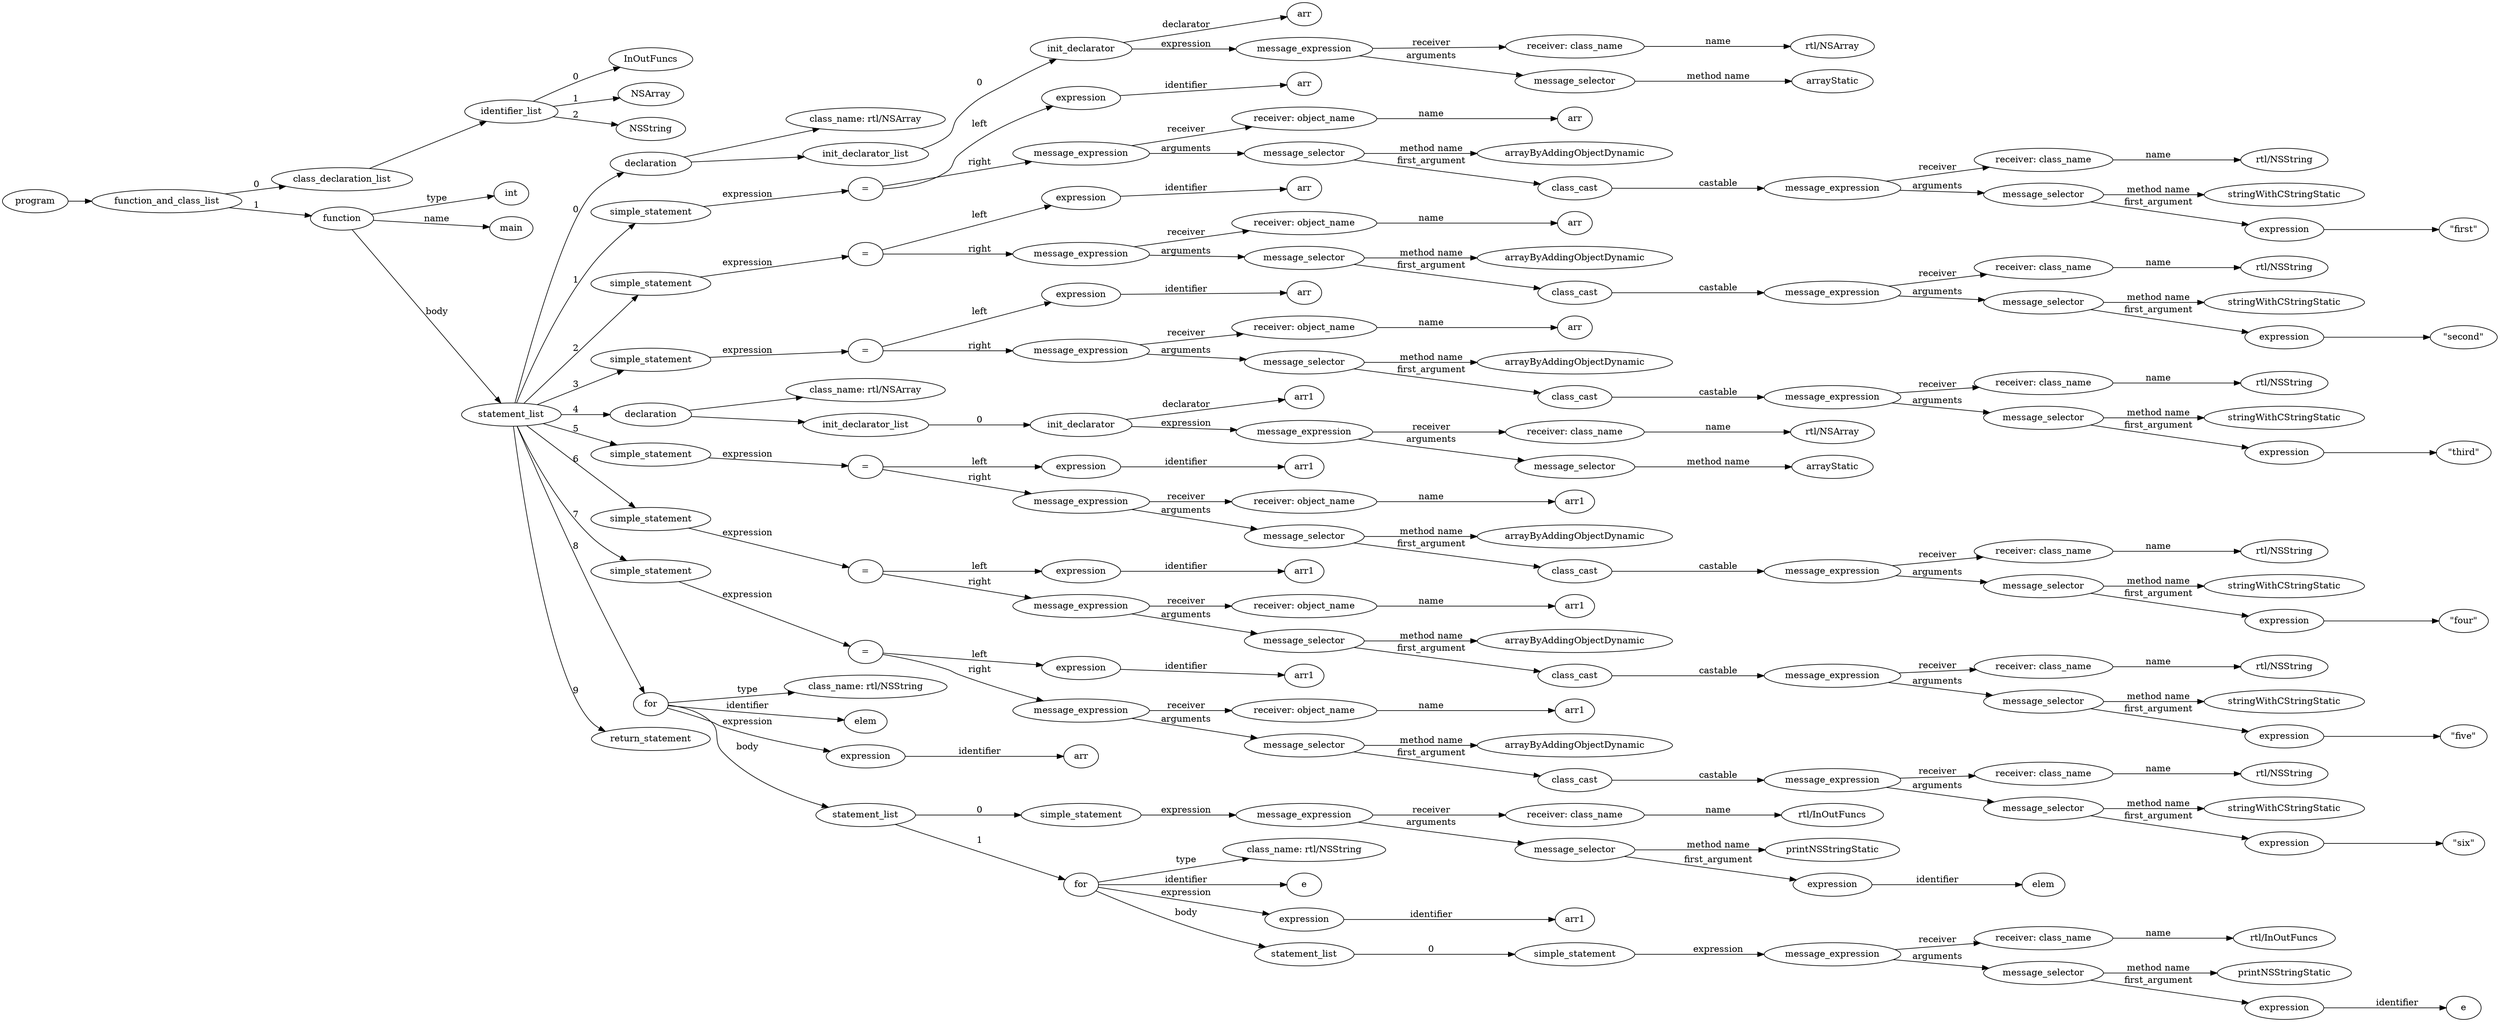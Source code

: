 digraph ObjectiveC { rankdir="LR";
86[label="program"];
86->2;
2[label="function_and_class_list"];
2->1[label="0"];
1[label="class_declaration_list"];
1->0;
0[label="identifier_list"];
0.0 [label="InOutFuncs"];
0->0.0 [label="0"];
0.1 [label="NSArray"];
0->0.1 [label="1"];
0.2 [label="NSString"];
0->0.2 [label="2"];
2->85[label="1"];
85[label="function"];
85->3[label="type"];
3[label="int"];
85->85.1 [label="name"];
85.1 [label="main"];
85->11[label="body"];
11[label="statement_list"];
11->10[label="0"];
10[label="declaration"];
10->9;
9[label="class_name: rtl/NSArray"];
10->8;
8[label="init_declarator_list"];
8->7[label="0"];
7[label="init_declarator"];
7.1 [label="arr"];
7->7.1[label="declarator"];
7->6[label="expression"];
6[label="expression"];
6[label="message_expression"];
6->4[label="receiver"];
4[label="receiver: class_name"];
4.1 [label="rtl/NSArray"];
4->4.1 [label="name"];
6->5[label="arguments"];
5[label="message_selector"];
5.1 [label="arrayStatic"];
5->5.1 [label="method name"]; 
11->19[label="1"];
19[label="simple_statement"];
19->18[label="expression"];
18[label="expression"];
18[label="="];
18->12[label="left"];
12[label="expression"];
12->12.1 [label="identifier"];12.1[label="arr"];
18->17[label="right"];
17[label="expression"];
17[label="message_expression"];
17->13[label="receiver"];
13[label="receiver: object_name"];
13.1 [label="arr"];
13->13.1 [label="name"];
17->16[label="arguments"];
16[label="message_selector"];
16.1 [label="arrayByAddingObjectDynamic"];
16->16.1 [label="method name"]; 
16->109[label="first_argument"];
109[label="expression"];
109[label="class_cast"];
109->15[label="castable"];
15[label="expression"];
15[label="message_expression"];
15->103[label="receiver"];
103[label="receiver: class_name"];
103.1 [label="rtl/NSString"];
103->103.1 [label="name"];
15->108[label="arguments"];
108[label="message_selector"];
108.1 [label="stringWithCStringStatic"];
108->108.1 [label="method name"]; 
108->105[label="first_argument"];
105[label="expression"];
105->104;
104[label=<"first">];
11->27[label="2"];
27[label="simple_statement"];
27->26[label="expression"];
26[label="expression"];
26[label="="];
26->20[label="left"];
20[label="expression"];
20->20.1 [label="identifier"];20.1[label="arr"];
26->25[label="right"];
25[label="expression"];
25[label="message_expression"];
25->21[label="receiver"];
21[label="receiver: object_name"];
21.1 [label="arr"];
21->21.1 [label="name"];
25->24[label="arguments"];
24[label="message_selector"];
24.1 [label="arrayByAddingObjectDynamic"];
24->24.1 [label="method name"]; 
24->116[label="first_argument"];
116[label="expression"];
116[label="class_cast"];
116->23[label="castable"];
23[label="expression"];
23[label="message_expression"];
23->110[label="receiver"];
110[label="receiver: class_name"];
110.1 [label="rtl/NSString"];
110->110.1 [label="name"];
23->115[label="arguments"];
115[label="message_selector"];
115.1 [label="stringWithCStringStatic"];
115->115.1 [label="method name"]; 
115->112[label="first_argument"];
112[label="expression"];
112->111;
111[label=<"second">];
11->35[label="3"];
35[label="simple_statement"];
35->34[label="expression"];
34[label="expression"];
34[label="="];
34->28[label="left"];
28[label="expression"];
28->28.1 [label="identifier"];28.1[label="arr"];
34->33[label="right"];
33[label="expression"];
33[label="message_expression"];
33->29[label="receiver"];
29[label="receiver: object_name"];
29.1 [label="arr"];
29->29.1 [label="name"];
33->32[label="arguments"];
32[label="message_selector"];
32.1 [label="arrayByAddingObjectDynamic"];
32->32.1 [label="method name"]; 
32->123[label="first_argument"];
123[label="expression"];
123[label="class_cast"];
123->31[label="castable"];
31[label="expression"];
31[label="message_expression"];
31->117[label="receiver"];
117[label="receiver: class_name"];
117.1 [label="rtl/NSString"];
117->117.1 [label="name"];
31->122[label="arguments"];
122[label="message_selector"];
122.1 [label="stringWithCStringStatic"];
122->122.1 [label="method name"]; 
122->119[label="first_argument"];
119[label="expression"];
119->118;
118[label=<"third">];
11->42[label="4"];
42[label="declaration"];
42->41;
41[label="class_name: rtl/NSArray"];
42->40;
40[label="init_declarator_list"];
40->39[label="0"];
39[label="init_declarator"];
39.1 [label="arr1"];
39->39.1[label="declarator"];
39->38[label="expression"];
38[label="expression"];
38[label="message_expression"];
38->36[label="receiver"];
36[label="receiver: class_name"];
36.1 [label="rtl/NSArray"];
36->36.1 [label="name"];
38->37[label="arguments"];
37[label="message_selector"];
37.1 [label="arrayStatic"];
37->37.1 [label="method name"]; 
11->50[label="5"];
50[label="simple_statement"];
50->49[label="expression"];
49[label="expression"];
49[label="="];
49->43[label="left"];
43[label="expression"];
43->43.1 [label="identifier"];43.1[label="arr1"];
49->48[label="right"];
48[label="expression"];
48[label="message_expression"];
48->44[label="receiver"];
44[label="receiver: object_name"];
44.1 [label="arr1"];
44->44.1 [label="name"];
48->47[label="arguments"];
47[label="message_selector"];
47.1 [label="arrayByAddingObjectDynamic"];
47->47.1 [label="method name"]; 
47->130[label="first_argument"];
130[label="expression"];
130[label="class_cast"];
130->46[label="castable"];
46[label="expression"];
46[label="message_expression"];
46->124[label="receiver"];
124[label="receiver: class_name"];
124.1 [label="rtl/NSString"];
124->124.1 [label="name"];
46->129[label="arguments"];
129[label="message_selector"];
129.1 [label="stringWithCStringStatic"];
129->129.1 [label="method name"]; 
129->126[label="first_argument"];
126[label="expression"];
126->125;
125[label=<"four">];
11->58[label="6"];
58[label="simple_statement"];
58->57[label="expression"];
57[label="expression"];
57[label="="];
57->51[label="left"];
51[label="expression"];
51->51.1 [label="identifier"];51.1[label="arr1"];
57->56[label="right"];
56[label="expression"];
56[label="message_expression"];
56->52[label="receiver"];
52[label="receiver: object_name"];
52.1 [label="arr1"];
52->52.1 [label="name"];
56->55[label="arguments"];
55[label="message_selector"];
55.1 [label="arrayByAddingObjectDynamic"];
55->55.1 [label="method name"]; 
55->137[label="first_argument"];
137[label="expression"];
137[label="class_cast"];
137->54[label="castable"];
54[label="expression"];
54[label="message_expression"];
54->131[label="receiver"];
131[label="receiver: class_name"];
131.1 [label="rtl/NSString"];
131->131.1 [label="name"];
54->136[label="arguments"];
136[label="message_selector"];
136.1 [label="stringWithCStringStatic"];
136->136.1 [label="method name"]; 
136->133[label="first_argument"];
133[label="expression"];
133->132;
132[label=<"five">];
11->66[label="7"];
66[label="simple_statement"];
66->65[label="expression"];
65[label="expression"];
65[label="="];
65->59[label="left"];
59[label="expression"];
59->59.1 [label="identifier"];59.1[label="arr1"];
65->64[label="right"];
64[label="expression"];
64[label="message_expression"];
64->60[label="receiver"];
60[label="receiver: object_name"];
60.1 [label="arr1"];
60->60.1 [label="name"];
64->63[label="arguments"];
63[label="message_selector"];
63.1 [label="arrayByAddingObjectDynamic"];
63->63.1 [label="method name"]; 
63->144[label="first_argument"];
144[label="expression"];
144[label="class_cast"];
144->62[label="castable"];
62[label="expression"];
62[label="message_expression"];
62->138[label="receiver"];
138[label="receiver: class_name"];
138.1 [label="rtl/NSString"];
138->138.1 [label="name"];
62->143[label="arguments"];
143[label="message_selector"];
143.1 [label="stringWithCStringStatic"];
143->143.1 [label="method name"]; 
143->140[label="first_argument"];
140[label="expression"];
140->139;
139[label=<"six">];
11->84[label="8"];
84[label="for"];
84->83[label="type"];
83[label="class_name: rtl/NSString"];
84.1 [label="elem"];
84->84.1 [label="identifier"];
84->67[label="expression"];
67[label="expression"];
67->67.1 [label="identifier"];67.1[label="arr"];
84->73[label="body"];
73[label="statement_list"];
73->72[label="0"];
72[label="simple_statement"];
72->71[label="expression"];
71[label="expression"];
71[label="message_expression"];
71->68[label="receiver"];
68[label="receiver: class_name"];
68.1 [label="rtl/InOutFuncs"];
68->68.1 [label="name"];
71->70[label="arguments"];
70[label="message_selector"];
70.1 [label="printNSStringStatic"];
70->70.1 [label="method name"]; 
70->69[label="first_argument"];
69[label="expression"];
69->69.1 [label="identifier"];69.1[label="elem"];
73->82[label="1"];
82[label="for"];
82->81[label="type"];
81[label="class_name: rtl/NSString"];
82.1 [label="e"];
82->82.1 [label="identifier"];
82->74[label="expression"];
74[label="expression"];
74->74.1 [label="identifier"];74.1[label="arr1"];
82->80[label="body"];
80[label="statement_list"];
80->79[label="0"];
79[label="simple_statement"];
79->78[label="expression"];
78[label="expression"];
78[label="message_expression"];
78->75[label="receiver"];
75[label="receiver: class_name"];
75.1 [label="rtl/InOutFuncs"];
75->75.1 [label="name"];
78->77[label="arguments"];
77[label="message_selector"];
77.1 [label="printNSStringStatic"];
77->77.1 [label="method name"]; 
77->76[label="first_argument"];
76[label="expression"];
76->76.1 [label="identifier"];76.1[label="e"];
11->145[label="9"];
145[label="return_statement"];
}
